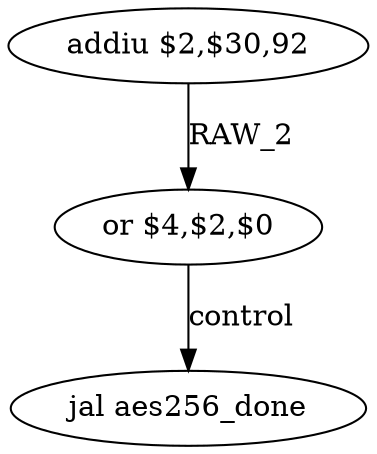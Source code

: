 digraph G1 {
node [shape = ellipse];
i0 [label = "addiu $2,$30,92"] ;
i0 ->  i1 [label= "RAW_2"];
i1 [label = "or $4,$2,$0"] ;
i1 ->  i2 [label= "control"];
i2 [label = "jal aes256_done"] ;
}
